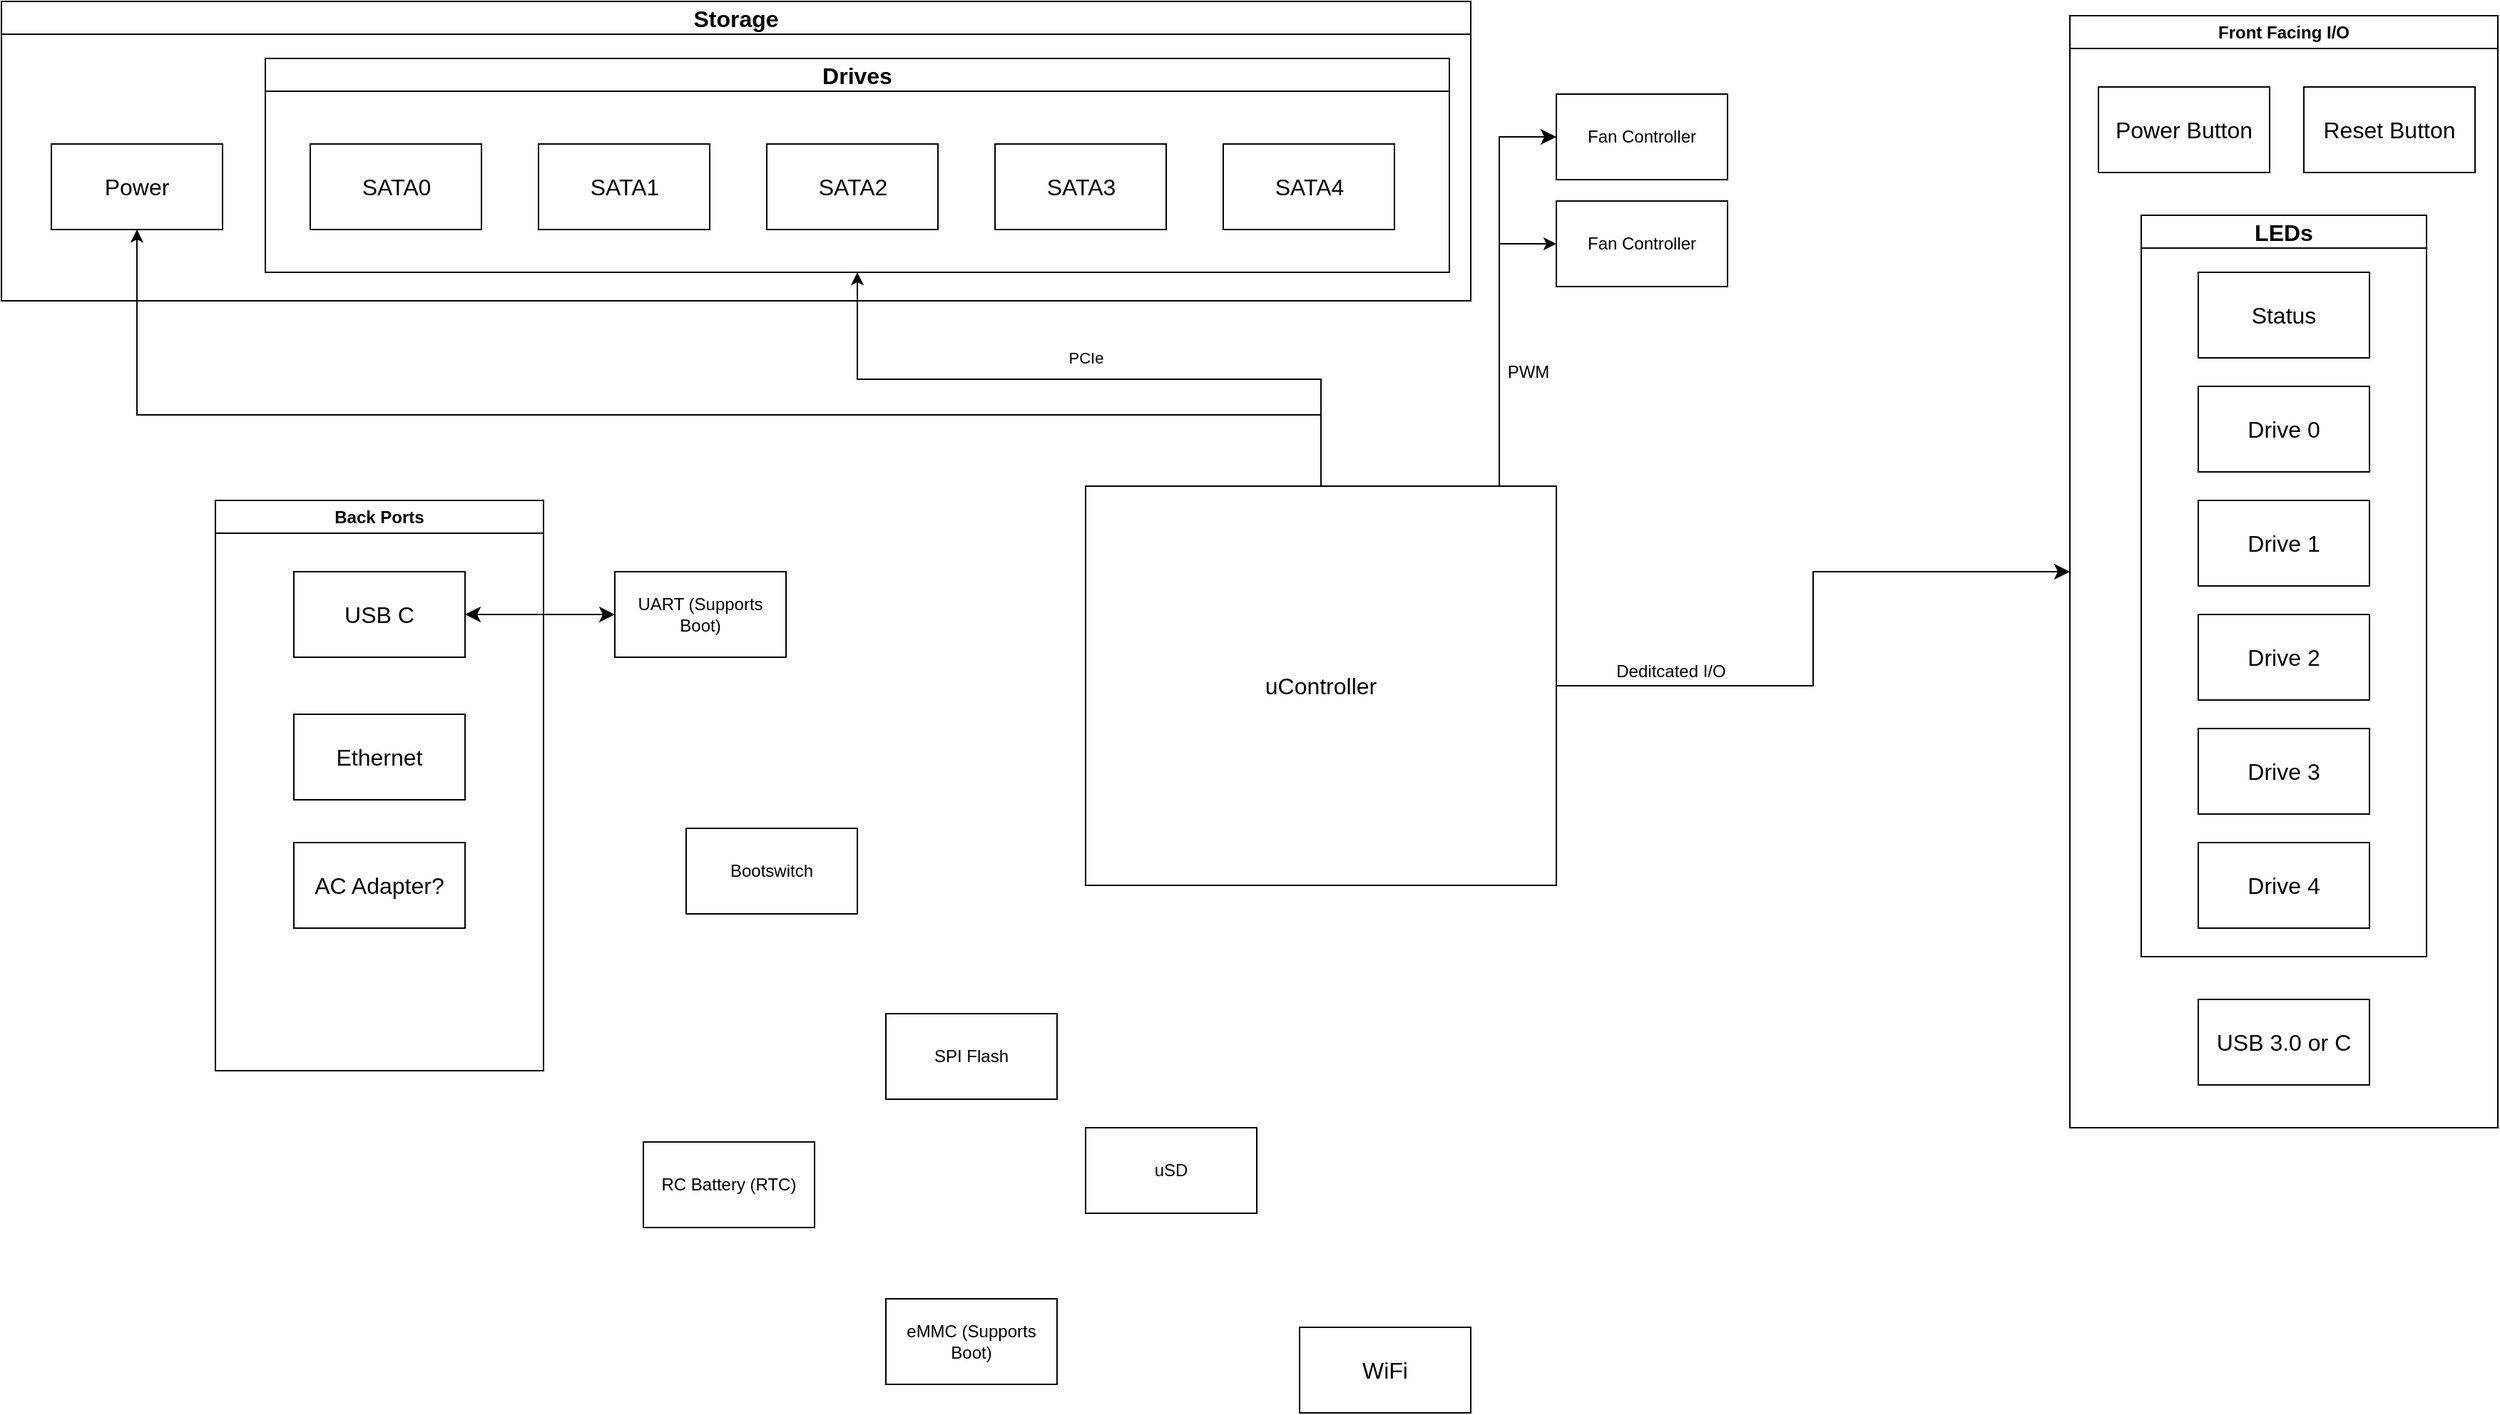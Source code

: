 <mxfile version="24.7.17">
  <diagram name="Design1" id="90a13364-a465-7bf4-72fc-28e22215d7a0">
    <mxGraphModel dx="955" dy="572" grid="1" gridSize="10" guides="1" tooltips="1" connect="1" arrows="1" fold="1" page="1" pageScale="1.5" pageWidth="1169" pageHeight="826" background="none" math="0" shadow="0">
      <root>
        <mxCell id="0" style=";html=1;" />
        <mxCell id="1" style=";html=1;" parent="0" />
        <mxCell id="iSu29I9teGT1uEhTYteV-264" style="edgeStyle=orthogonalEdgeStyle;shape=connector;rounded=0;orthogonalLoop=1;jettySize=auto;html=1;labelBackgroundColor=none;align=center;verticalAlign=middle;fontFamily=Helvetica;fontSize=12;fontColor=default;endArrow=classic;startSize=8;endSize=8;" parent="1" source="iSu29I9teGT1uEhTYteV-11" target="iSu29I9teGT1uEhTYteV-252" edge="1">
          <mxGeometry relative="1" as="geometry" />
        </mxCell>
        <mxCell id="iSu29I9teGT1uEhTYteV-265" value="Deditcated I/O" style="edgeLabel;html=1;align=center;verticalAlign=middle;resizable=0;points=[];fontSize=12;fontFamily=Helvetica;labelBackgroundColor=none;" parent="iSu29I9teGT1uEhTYteV-264" vertex="1" connectable="0">
          <mxGeometry x="-0.055" y="-2" relative="1" as="geometry">
            <mxPoint x="-102" y="18" as="offset" />
          </mxGeometry>
        </mxCell>
        <mxCell id="iSu29I9teGT1uEhTYteV-302" style="edgeStyle=orthogonalEdgeStyle;shape=connector;rounded=0;orthogonalLoop=1;jettySize=auto;html=1;labelBackgroundColor=default;strokeColor=default;align=center;verticalAlign=middle;fontFamily=Helvetica;fontSize=12;fontColor=default;endArrow=classic;startSize=8;endSize=8;" parent="1" source="iSu29I9teGT1uEhTYteV-11" target="iSu29I9teGT1uEhTYteV-256" edge="1">
          <mxGeometry relative="1" as="geometry">
            <Array as="points">
              <mxPoint x="1080" y="115" />
            </Array>
          </mxGeometry>
        </mxCell>
        <mxCell id="iSu29I9teGT1uEhTYteV-306" value="PWM" style="edgeLabel;html=1;align=center;verticalAlign=middle;resizable=0;points=[];fontSize=12;fontFamily=Helvetica;fontColor=default;" parent="iSu29I9teGT1uEhTYteV-302" vertex="1" connectable="0">
          <mxGeometry x="-0.48" y="1" relative="1" as="geometry">
            <mxPoint x="21" y="-6" as="offset" />
          </mxGeometry>
        </mxCell>
        <mxCell id="vanw4_a58nJsZAa9QmJa-2" style="edgeStyle=orthogonalEdgeStyle;rounded=0;orthogonalLoop=1;jettySize=auto;html=1;" edge="1" parent="1" source="iSu29I9teGT1uEhTYteV-11" target="vanw4_a58nJsZAa9QmJa-1">
          <mxGeometry relative="1" as="geometry">
            <Array as="points">
              <mxPoint x="1080" y="190" />
            </Array>
          </mxGeometry>
        </mxCell>
        <mxCell id="vanw4_a58nJsZAa9QmJa-14" style="edgeStyle=orthogonalEdgeStyle;rounded=0;orthogonalLoop=1;jettySize=auto;html=1;" edge="1" parent="1" source="iSu29I9teGT1uEhTYteV-11" target="vanw4_a58nJsZAa9QmJa-13">
          <mxGeometry relative="1" as="geometry">
            <Array as="points">
              <mxPoint x="955" y="310" />
              <mxPoint x="125" y="310" />
            </Array>
          </mxGeometry>
        </mxCell>
        <mxCell id="iSu29I9teGT1uEhTYteV-11" value="uController" style="rounded=0;whiteSpace=wrap;html=1;fontSize=16;labelBackgroundColor=none;" parent="1" vertex="1">
          <mxGeometry x="790" y="360" width="330" height="280" as="geometry" />
        </mxCell>
        <mxCell id="iSu29I9teGT1uEhTYteV-19" value="WiFi" style="rounded=0;whiteSpace=wrap;html=1;fontSize=16;labelBackgroundColor=none;" parent="1" vertex="1">
          <mxGeometry x="940" y="950" width="120" height="60" as="geometry" />
        </mxCell>
        <mxCell id="iSu29I9teGT1uEhTYteV-40" value="Storage" style="swimlane;whiteSpace=wrap;html=1;fontSize=16;startSize=23;labelBackgroundColor=none;" parent="1" vertex="1">
          <mxGeometry x="30" y="20" width="1030" height="210" as="geometry">
            <mxRectangle x="497" y="40" width="180" height="30" as="alternateBounds" />
          </mxGeometry>
        </mxCell>
        <mxCell id="vanw4_a58nJsZAa9QmJa-7" value="Drives" style="swimlane;whiteSpace=wrap;html=1;fontSize=16;startSize=23;labelBackgroundColor=none;" vertex="1" parent="iSu29I9teGT1uEhTYteV-40">
          <mxGeometry x="185" y="40" width="830" height="150" as="geometry">
            <mxRectangle x="497" y="40" width="180" height="30" as="alternateBounds" />
          </mxGeometry>
        </mxCell>
        <mxCell id="vanw4_a58nJsZAa9QmJa-8" value="SATA3" style="rounded=0;whiteSpace=wrap;html=1;fontSize=16;labelBackgroundColor=none;" vertex="1" parent="vanw4_a58nJsZAa9QmJa-7">
          <mxGeometry x="511.5" y="60" width="120" height="60" as="geometry" />
        </mxCell>
        <mxCell id="vanw4_a58nJsZAa9QmJa-9" value="SATA2" style="rounded=0;whiteSpace=wrap;html=1;fontSize=16;labelBackgroundColor=none;" vertex="1" parent="vanw4_a58nJsZAa9QmJa-7">
          <mxGeometry x="351.5" y="60" width="120" height="60" as="geometry" />
        </mxCell>
        <mxCell id="vanw4_a58nJsZAa9QmJa-10" value="SATA1" style="rounded=0;whiteSpace=wrap;html=1;fontSize=16;labelBackgroundColor=none;" vertex="1" parent="vanw4_a58nJsZAa9QmJa-7">
          <mxGeometry x="191.5" y="60" width="120" height="60" as="geometry" />
        </mxCell>
        <mxCell id="vanw4_a58nJsZAa9QmJa-11" value="SATA4" style="rounded=0;whiteSpace=wrap;html=1;fontSize=16;labelBackgroundColor=none;" vertex="1" parent="vanw4_a58nJsZAa9QmJa-7">
          <mxGeometry x="671.5" y="60" width="120" height="60" as="geometry" />
        </mxCell>
        <mxCell id="vanw4_a58nJsZAa9QmJa-12" value="SATA0" style="rounded=0;whiteSpace=wrap;html=1;fontSize=16;labelBackgroundColor=none;" vertex="1" parent="vanw4_a58nJsZAa9QmJa-7">
          <mxGeometry x="31.5" y="60" width="120" height="60" as="geometry" />
        </mxCell>
        <mxCell id="vanw4_a58nJsZAa9QmJa-13" value="Power" style="rounded=0;whiteSpace=wrap;html=1;fontSize=16;labelBackgroundColor=none;" vertex="1" parent="iSu29I9teGT1uEhTYteV-40">
          <mxGeometry x="35" y="100" width="120" height="60" as="geometry" />
        </mxCell>
        <mxCell id="iSu29I9teGT1uEhTYteV-251" value="Back Ports" style="swimlane;whiteSpace=wrap;html=1;fontFamily=Helvetica;fontSize=12;labelBackgroundColor=none;" parent="1" vertex="1">
          <mxGeometry x="180" y="370" width="230" height="400" as="geometry" />
        </mxCell>
        <mxCell id="iSu29I9teGT1uEhTYteV-18" value="Ethernet" style="rounded=0;whiteSpace=wrap;html=1;fontSize=16;labelBackgroundColor=none;" parent="iSu29I9teGT1uEhTYteV-251" vertex="1">
          <mxGeometry x="55" y="150" width="120" height="60" as="geometry" />
        </mxCell>
        <mxCell id="iSu29I9teGT1uEhTYteV-20" value="USB C" style="rounded=0;whiteSpace=wrap;html=1;fontSize=16;labelBackgroundColor=none;" parent="iSu29I9teGT1uEhTYteV-251" vertex="1">
          <mxGeometry x="55" y="50" width="120" height="60" as="geometry" />
        </mxCell>
        <mxCell id="vanw4_a58nJsZAa9QmJa-16" value="AC Adapter?" style="rounded=0;whiteSpace=wrap;html=1;fontSize=16;labelBackgroundColor=none;" vertex="1" parent="iSu29I9teGT1uEhTYteV-251">
          <mxGeometry x="55" y="240" width="120" height="60" as="geometry" />
        </mxCell>
        <mxCell id="iSu29I9teGT1uEhTYteV-252" value="Front Facing I/O" style="swimlane;whiteSpace=wrap;html=1;fontFamily=Helvetica;fontSize=12;labelBackgroundColor=none;" parent="1" vertex="1">
          <mxGeometry x="1480" y="30" width="300" height="780" as="geometry">
            <mxRectangle x="1470" y="30" width="130" height="30" as="alternateBounds" />
          </mxGeometry>
        </mxCell>
        <mxCell id="iSu29I9teGT1uEhTYteV-253" value="Reset Button" style="rounded=0;whiteSpace=wrap;html=1;fontSize=16;labelBackgroundColor=none;" parent="iSu29I9teGT1uEhTYteV-252" vertex="1">
          <mxGeometry x="164" y="50" width="120" height="60" as="geometry" />
        </mxCell>
        <mxCell id="iSu29I9teGT1uEhTYteV-254" value="Power Button" style="rounded=0;whiteSpace=wrap;html=1;fontSize=16;labelBackgroundColor=none;" parent="iSu29I9teGT1uEhTYteV-252" vertex="1">
          <mxGeometry x="20" y="50" width="120" height="60" as="geometry" />
        </mxCell>
        <mxCell id="iSu29I9teGT1uEhTYteV-266" value="LEDs" style="swimlane;whiteSpace=wrap;html=1;fontSize=16;" parent="iSu29I9teGT1uEhTYteV-252" vertex="1">
          <mxGeometry x="50" y="140" width="200" height="520" as="geometry">
            <mxRectangle x="40" y="290" width="180" height="30" as="alternateBounds" />
          </mxGeometry>
        </mxCell>
        <mxCell id="iSu29I9teGT1uEhTYteV-267" value="Status" style="whiteSpace=wrap;html=1;fontSize=16;" parent="iSu29I9teGT1uEhTYteV-266" vertex="1">
          <mxGeometry x="40" y="40" width="120" height="60" as="geometry" />
        </mxCell>
        <mxCell id="iSu29I9teGT1uEhTYteV-268" value="Drive 1" style="whiteSpace=wrap;html=1;fontSize=16;" parent="iSu29I9teGT1uEhTYteV-266" vertex="1">
          <mxGeometry x="40" y="200" width="120" height="60" as="geometry" />
        </mxCell>
        <mxCell id="iSu29I9teGT1uEhTYteV-269" value="Drive 2" style="whiteSpace=wrap;html=1;fontSize=16;" parent="iSu29I9teGT1uEhTYteV-266" vertex="1">
          <mxGeometry x="40" y="280" width="120" height="60" as="geometry" />
        </mxCell>
        <mxCell id="iSu29I9teGT1uEhTYteV-270" value="Drive 3" style="whiteSpace=wrap;html=1;fontSize=16;" parent="iSu29I9teGT1uEhTYteV-266" vertex="1">
          <mxGeometry x="40" y="360" width="120" height="60" as="geometry" />
        </mxCell>
        <mxCell id="iSu29I9teGT1uEhTYteV-272" value="Drive 4" style="whiteSpace=wrap;html=1;fontSize=16;" parent="iSu29I9teGT1uEhTYteV-266" vertex="1">
          <mxGeometry x="40" y="440" width="120" height="60" as="geometry" />
        </mxCell>
        <mxCell id="iSu29I9teGT1uEhTYteV-289" value="Drive 0" style="whiteSpace=wrap;html=1;fontSize=16;" parent="iSu29I9teGT1uEhTYteV-266" vertex="1">
          <mxGeometry x="40" y="120" width="120" height="60" as="geometry" />
        </mxCell>
        <mxCell id="iSu29I9teGT1uEhTYteV-299" value="USB 3.0 or C" style="whiteSpace=wrap;html=1;fontSize=16;" parent="iSu29I9teGT1uEhTYteV-252" vertex="1">
          <mxGeometry x="90" y="690" width="120" height="60" as="geometry" />
        </mxCell>
        <mxCell id="iSu29I9teGT1uEhTYteV-256" value="Fan Controller" style="rounded=0;whiteSpace=wrap;html=1;fontFamily=Helvetica;fontSize=12;labelBackgroundColor=none;" parent="1" vertex="1">
          <mxGeometry x="1120" y="85" width="120" height="60" as="geometry" />
        </mxCell>
        <mxCell id="iSu29I9teGT1uEhTYteV-257" value="SPI Flash" style="rounded=0;whiteSpace=wrap;html=1;fontFamily=Helvetica;fontSize=12;labelBackgroundColor=none;" parent="1" vertex="1">
          <mxGeometry x="650" y="730" width="120" height="60" as="geometry" />
        </mxCell>
        <mxCell id="iSu29I9teGT1uEhTYteV-258" value="eMMC (Supports Boot)" style="rounded=0;whiteSpace=wrap;html=1;fontFamily=Helvetica;fontSize=12;labelBackgroundColor=none;" parent="1" vertex="1">
          <mxGeometry x="650" y="930" width="120" height="60" as="geometry" />
        </mxCell>
        <mxCell id="iSu29I9teGT1uEhTYteV-259" value="RC Battery (RTC)" style="rounded=0;whiteSpace=wrap;html=1;fontFamily=Helvetica;fontSize=12;labelBackgroundColor=none;" parent="1" vertex="1">
          <mxGeometry x="480" y="820" width="120" height="60" as="geometry" />
        </mxCell>
        <mxCell id="iSu29I9teGT1uEhTYteV-260" value="UART (Supports Boot)" style="rounded=0;whiteSpace=wrap;html=1;fontFamily=Helvetica;fontSize=12;labelBackgroundColor=none;" parent="1" vertex="1">
          <mxGeometry x="460" y="420" width="120" height="60" as="geometry" />
        </mxCell>
        <mxCell id="iSu29I9teGT1uEhTYteV-261" style="edgeStyle=orthogonalEdgeStyle;shape=connector;rounded=0;orthogonalLoop=1;jettySize=auto;html=1;labelBackgroundColor=none;align=center;verticalAlign=middle;fontFamily=Helvetica;fontSize=12;fontColor=default;endArrow=classic;startSize=8;endSize=8;startArrow=classic;startFill=1;" parent="1" source="iSu29I9teGT1uEhTYteV-20" target="iSu29I9teGT1uEhTYteV-260" edge="1">
          <mxGeometry relative="1" as="geometry" />
        </mxCell>
        <mxCell id="iSu29I9teGT1uEhTYteV-263" value="uSD" style="rounded=0;whiteSpace=wrap;html=1;fontFamily=Helvetica;fontSize=12;labelBackgroundColor=none;" parent="1" vertex="1">
          <mxGeometry x="790" y="810" width="120" height="60" as="geometry" />
        </mxCell>
        <mxCell id="vanw4_a58nJsZAa9QmJa-1" value="Fan Controller" style="rounded=0;whiteSpace=wrap;html=1;fontFamily=Helvetica;fontSize=12;labelBackgroundColor=none;" vertex="1" parent="1">
          <mxGeometry x="1120" y="160" width="120" height="60" as="geometry" />
        </mxCell>
        <mxCell id="vanw4_a58nJsZAa9QmJa-6" style="edgeStyle=orthogonalEdgeStyle;rounded=0;orthogonalLoop=1;jettySize=auto;html=1;" edge="1" parent="1" source="iSu29I9teGT1uEhTYteV-11" target="vanw4_a58nJsZAa9QmJa-7">
          <mxGeometry relative="1" as="geometry">
            <mxPoint x="965" y="370" as="sourcePoint" />
            <mxPoint x="635" y="200" as="targetPoint" />
          </mxGeometry>
        </mxCell>
        <mxCell id="vanw4_a58nJsZAa9QmJa-15" value="PCIe" style="edgeLabel;html=1;align=center;verticalAlign=middle;resizable=0;points=[];" vertex="1" connectable="0" parent="vanw4_a58nJsZAa9QmJa-6">
          <mxGeometry x="0.293" y="2" relative="1" as="geometry">
            <mxPoint x="67" y="-17" as="offset" />
          </mxGeometry>
        </mxCell>
        <mxCell id="vanw4_a58nJsZAa9QmJa-17" value="Bootswitch" style="rounded=0;whiteSpace=wrap;html=1;fontFamily=Helvetica;fontSize=12;labelBackgroundColor=none;" vertex="1" parent="1">
          <mxGeometry x="510" y="600" width="120" height="60" as="geometry" />
        </mxCell>
      </root>
    </mxGraphModel>
  </diagram>
</mxfile>
